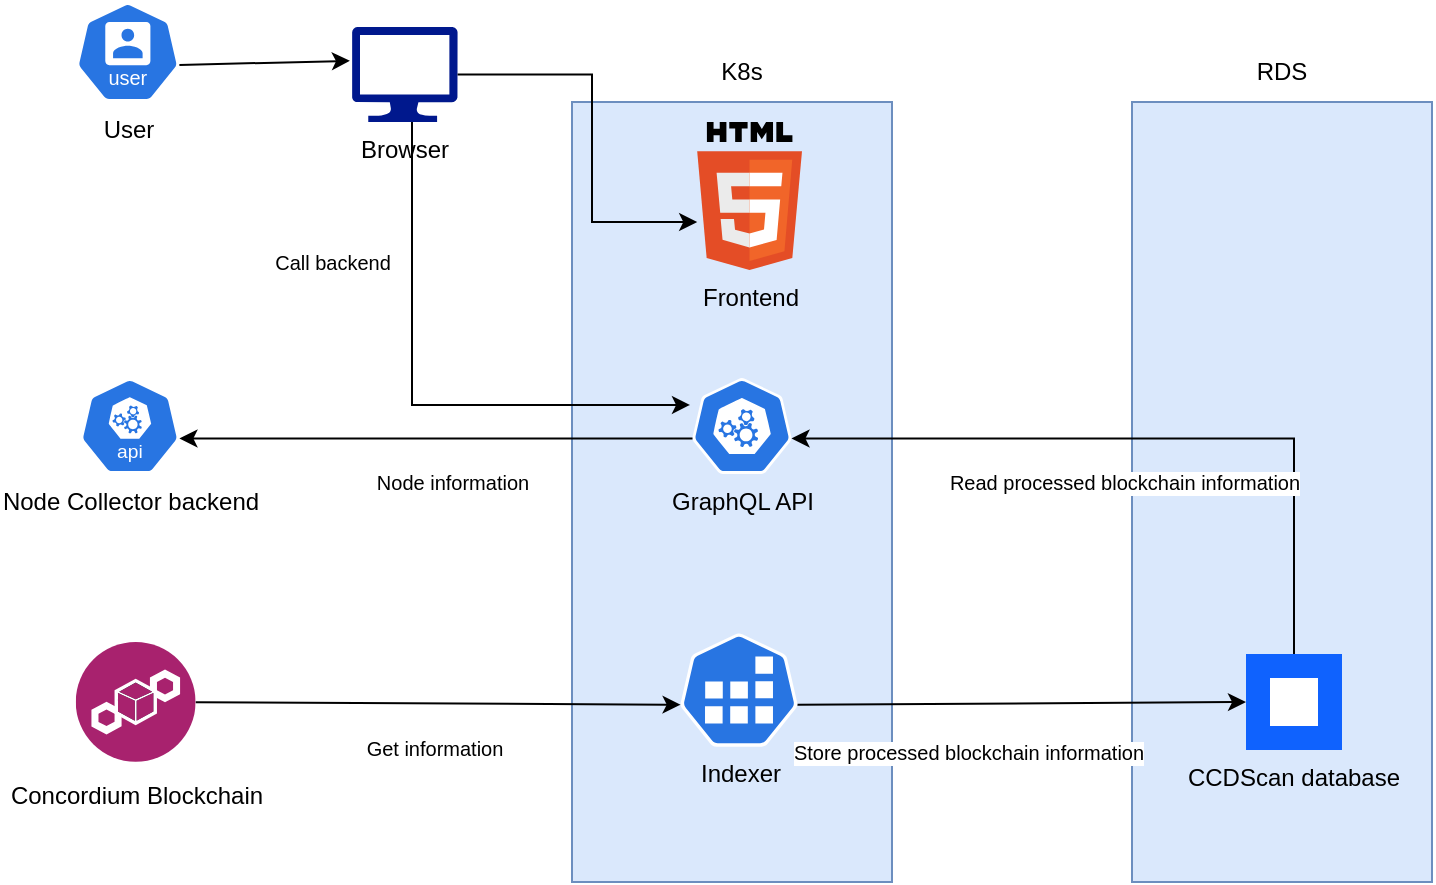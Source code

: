 <mxfile version="26.2.13">
  <diagram name="Page-1" id="1A0a4yqwRPMZbgc_Vm_i">
    <mxGraphModel dx="1236" dy="824" grid="1" gridSize="10" guides="1" tooltips="1" connect="1" arrows="1" fold="1" page="1" pageScale="1" pageWidth="827" pageHeight="1169" math="0" shadow="0">
      <root>
        <mxCell id="0" />
        <mxCell id="1" parent="0" />
        <mxCell id="FJBlHJc9L1bTV9XCvPqU-1" value="" style="rounded=0;whiteSpace=wrap;html=1;fillColor=#dae8fc;strokeColor=#6c8ebf;" vertex="1" parent="1">
          <mxGeometry x="610" y="100" width="150" height="390" as="geometry" />
        </mxCell>
        <mxCell id="FJBlHJc9L1bTV9XCvPqU-2" value="" style="rounded=0;whiteSpace=wrap;html=1;fillColor=#dae8fc;strokeColor=#6c8ebf;" vertex="1" parent="1">
          <mxGeometry x="330" y="100" width="160" height="390" as="geometry" />
        </mxCell>
        <mxCell id="FJBlHJc9L1bTV9XCvPqU-3" value="Concordium Blockchain" style="image;aspect=fixed;perimeter=ellipsePerimeter;html=1;align=center;shadow=0;dashed=0;fontColor=light-dark(#000000, #6592cd);labelBackgroundColor=default;fontSize=12;spacingTop=3;image=img/lib/ibm/blockchain/blockchain.svg;" vertex="1" parent="1">
          <mxGeometry x="81.88" y="370" width="60" height="60" as="geometry" />
        </mxCell>
        <mxCell id="FJBlHJc9L1bTV9XCvPqU-4" value="GraphQL API" style="aspect=fixed;sketch=0;html=1;dashed=0;whitespace=wrap;verticalLabelPosition=bottom;verticalAlign=top;fillColor=#2875E2;strokeColor=#ffffff;points=[[0.005,0.63,0],[0.1,0.2,0],[0.9,0.2,0],[0.5,0,0],[0.995,0.63,0],[0.72,0.99,0],[0.5,1,0],[0.28,0.99,0]];shape=mxgraph.kubernetes.icon2;prIcon=api" vertex="1" parent="1">
          <mxGeometry x="390" y="238" width="50" height="48" as="geometry" />
        </mxCell>
        <mxCell id="FJBlHJc9L1bTV9XCvPqU-5" value="Store processed blockchain information" style="rounded=0;orthogonalLoop=1;jettySize=auto;html=1;exitX=0.995;exitY=0.63;exitDx=0;exitDy=0;exitPerimeter=0;entryX=0;entryY=0.5;entryDx=0;entryDy=0;fontSize=10;" edge="1" parent="1" source="FJBlHJc9L1bTV9XCvPqU-6" target="FJBlHJc9L1bTV9XCvPqU-8">
          <mxGeometry x="-0.24" y="-24" relative="1" as="geometry">
            <mxPoint as="offset" />
          </mxGeometry>
        </mxCell>
        <mxCell id="FJBlHJc9L1bTV9XCvPqU-6" value="Indexer" style="aspect=fixed;sketch=0;html=1;dashed=0;whitespace=wrap;verticalLabelPosition=bottom;verticalAlign=top;fillColor=#2875E2;strokeColor=#ffffff;points=[[0.005,0.63,0],[0.1,0.2,0],[0.9,0.2,0],[0.5,0,0],[0.995,0.63,0],[0.72,0.99,0],[0.5,1,0],[0.28,0.99,0]];shape=mxgraph.kubernetes.icon2;prIcon=job" vertex="1" parent="1">
          <mxGeometry x="384" y="365.68" width="59" height="56.64" as="geometry" />
        </mxCell>
        <mxCell id="FJBlHJc9L1bTV9XCvPqU-7" value="Get information" style="rounded=0;orthogonalLoop=1;jettySize=auto;html=1;entryX=0.005;entryY=0.63;entryDx=0;entryDy=0;entryPerimeter=0;fontSize=10;" edge="1" parent="1" source="FJBlHJc9L1bTV9XCvPqU-3" target="FJBlHJc9L1bTV9XCvPqU-6">
          <mxGeometry x="-0.017" y="-22" relative="1" as="geometry">
            <mxPoint as="offset" />
          </mxGeometry>
        </mxCell>
        <mxCell id="FJBlHJc9L1bTV9XCvPqU-8" value="CCDScan database" style="shape=rect;fillColor=#0F62FE;aspect=fixed;resizable=0;labelPosition=center;verticalLabelPosition=bottom;align=center;verticalAlign=top;strokeColor=none;fontSize=12;" vertex="1" parent="1">
          <mxGeometry x="667" y="376" width="48" height="48" as="geometry" />
        </mxCell>
        <mxCell id="FJBlHJc9L1bTV9XCvPqU-9" value="" style="fillColor=#ffffff;strokeColor=none;dashed=0;outlineConnect=0;html=1;labelPosition=center;verticalLabelPosition=bottom;verticalAlign=top;part=1;movable=0;resizable=0;rotatable=0;shape=mxgraph.ibm_cloud.database--postgresql" vertex="1" parent="FJBlHJc9L1bTV9XCvPqU-8">
          <mxGeometry width="24" height="24" relative="1" as="geometry">
            <mxPoint x="12" y="12" as="offset" />
          </mxGeometry>
        </mxCell>
        <mxCell id="FJBlHJc9L1bTV9XCvPqU-10" value="Node Collector backend" style="aspect=fixed;sketch=0;html=1;dashed=0;whitespace=wrap;verticalLabelPosition=bottom;verticalAlign=top;fillColor=#2875E2;strokeColor=#ffffff;points=[[0.005,0.63,0],[0.1,0.2,0],[0.9,0.2,0],[0.5,0,0],[0.995,0.63,0],[0.72,0.99,0],[0.5,1,0],[0.28,0.99,0]];shape=mxgraph.kubernetes.icon2;kubernetesLabel=1;prIcon=api" vertex="1" parent="1">
          <mxGeometry x="83.96" y="238" width="50" height="48" as="geometry" />
        </mxCell>
        <mxCell id="FJBlHJc9L1bTV9XCvPqU-11" value="Node information" style="edgeStyle=orthogonalEdgeStyle;rounded=0;orthogonalLoop=1;jettySize=auto;html=1;exitX=0.005;exitY=0.63;exitDx=0;exitDy=0;exitPerimeter=0;entryX=0.995;entryY=0.63;entryDx=0;entryDy=0;entryPerimeter=0;fontSize=10;" edge="1" parent="1" source="FJBlHJc9L1bTV9XCvPqU-4" target="FJBlHJc9L1bTV9XCvPqU-10">
          <mxGeometry x="-0.062" y="22" relative="1" as="geometry">
            <mxPoint as="offset" />
          </mxGeometry>
        </mxCell>
        <mxCell id="FJBlHJc9L1bTV9XCvPqU-12" value="K8s" style="text;html=1;align=center;verticalAlign=middle;whiteSpace=wrap;rounded=0;" vertex="1" parent="1">
          <mxGeometry x="385" y="70" width="60" height="30" as="geometry" />
        </mxCell>
        <mxCell id="FJBlHJc9L1bTV9XCvPqU-13" value="RDS" style="text;html=1;align=center;verticalAlign=middle;whiteSpace=wrap;rounded=0;" vertex="1" parent="1">
          <mxGeometry x="655" y="70" width="60" height="30" as="geometry" />
        </mxCell>
        <mxCell id="FJBlHJc9L1bTV9XCvPqU-14" value="User" style="aspect=fixed;sketch=0;html=1;dashed=0;whitespace=wrap;verticalLabelPosition=bottom;verticalAlign=top;fillColor=#2875E2;strokeColor=#ffffff;points=[[0.005,0.63,0],[0.1,0.2,0],[0.9,0.2,0],[0.5,0,0],[0.995,0.63,0],[0.72,0.99,0],[0.5,1,0],[0.28,0.99,0]];shape=mxgraph.kubernetes.icon2;kubernetesLabel=1;prIcon=user" vertex="1" parent="1">
          <mxGeometry x="81.88" y="50" width="52.08" height="50" as="geometry" />
        </mxCell>
        <mxCell id="FJBlHJc9L1bTV9XCvPqU-17" value="Browser" style="sketch=0;aspect=fixed;pointerEvents=1;shadow=0;dashed=0;html=1;strokeColor=none;labelPosition=center;verticalLabelPosition=bottom;verticalAlign=top;align=center;fillColor=#00188D;shape=mxgraph.azure.computer" vertex="1" parent="1">
          <mxGeometry x="220" y="62.5" width="52.78" height="47.5" as="geometry" />
        </mxCell>
        <mxCell id="FJBlHJc9L1bTV9XCvPqU-18" style="rounded=0;orthogonalLoop=1;jettySize=auto;html=1;exitX=0.995;exitY=0.63;exitDx=0;exitDy=0;exitPerimeter=0;entryX=-0.02;entryY=0.356;entryDx=0;entryDy=0;entryPerimeter=0;" edge="1" parent="1" source="FJBlHJc9L1bTV9XCvPqU-14" target="FJBlHJc9L1bTV9XCvPqU-17">
          <mxGeometry relative="1" as="geometry" />
        </mxCell>
        <mxCell id="FJBlHJc9L1bTV9XCvPqU-19" value="Call backend" style="edgeStyle=orthogonalEdgeStyle;rounded=0;orthogonalLoop=1;jettySize=auto;html=1;entryX=-0.02;entryY=0.281;entryDx=0;entryDy=0;entryPerimeter=0;fontSize=10;" edge="1" parent="1" target="FJBlHJc9L1bTV9XCvPqU-4">
          <mxGeometry x="-0.501" y="-40" relative="1" as="geometry">
            <mxPoint x="250" y="110" as="sourcePoint" />
            <Array as="points">
              <mxPoint x="250" y="252" />
            </Array>
            <mxPoint as="offset" />
          </mxGeometry>
        </mxCell>
        <mxCell id="FJBlHJc9L1bTV9XCvPqU-21" value="Read processed blockchain information" style="edgeStyle=orthogonalEdgeStyle;rounded=0;orthogonalLoop=1;jettySize=auto;html=1;exitX=0.5;exitY=0;exitDx=0;exitDy=0;entryX=0.995;entryY=0.63;entryDx=0;entryDy=0;entryPerimeter=0;fontSize=10;" edge="1" parent="1" source="FJBlHJc9L1bTV9XCvPqU-8" target="FJBlHJc9L1bTV9XCvPqU-4">
          <mxGeometry x="0.071" y="22" relative="1" as="geometry">
            <mxPoint as="offset" />
          </mxGeometry>
        </mxCell>
        <mxCell id="FJBlHJc9L1bTV9XCvPqU-22" value="" style="edgeStyle=orthogonalEdgeStyle;rounded=0;orthogonalLoop=1;jettySize=auto;html=1;fontSize=10;" edge="1" parent="1" source="FJBlHJc9L1bTV9XCvPqU-17" target="FJBlHJc9L1bTV9XCvPqU-16">
          <mxGeometry x="-0.478" y="16" relative="1" as="geometry">
            <mxPoint as="offset" />
            <mxPoint x="243" y="86" as="sourcePoint" />
            <mxPoint x="415" y="249" as="targetPoint" />
            <Array as="points">
              <mxPoint x="340" y="86" />
              <mxPoint x="340" y="160" />
            </Array>
          </mxGeometry>
        </mxCell>
        <mxCell id="FJBlHJc9L1bTV9XCvPqU-16" value="Frontend" style="dashed=0;outlineConnect=0;html=1;align=center;labelPosition=center;verticalLabelPosition=bottom;verticalAlign=top;shape=mxgraph.weblogos.html5" vertex="1" parent="1">
          <mxGeometry x="392.6" y="110" width="52.4" height="74" as="geometry" />
        </mxCell>
      </root>
    </mxGraphModel>
  </diagram>
</mxfile>
